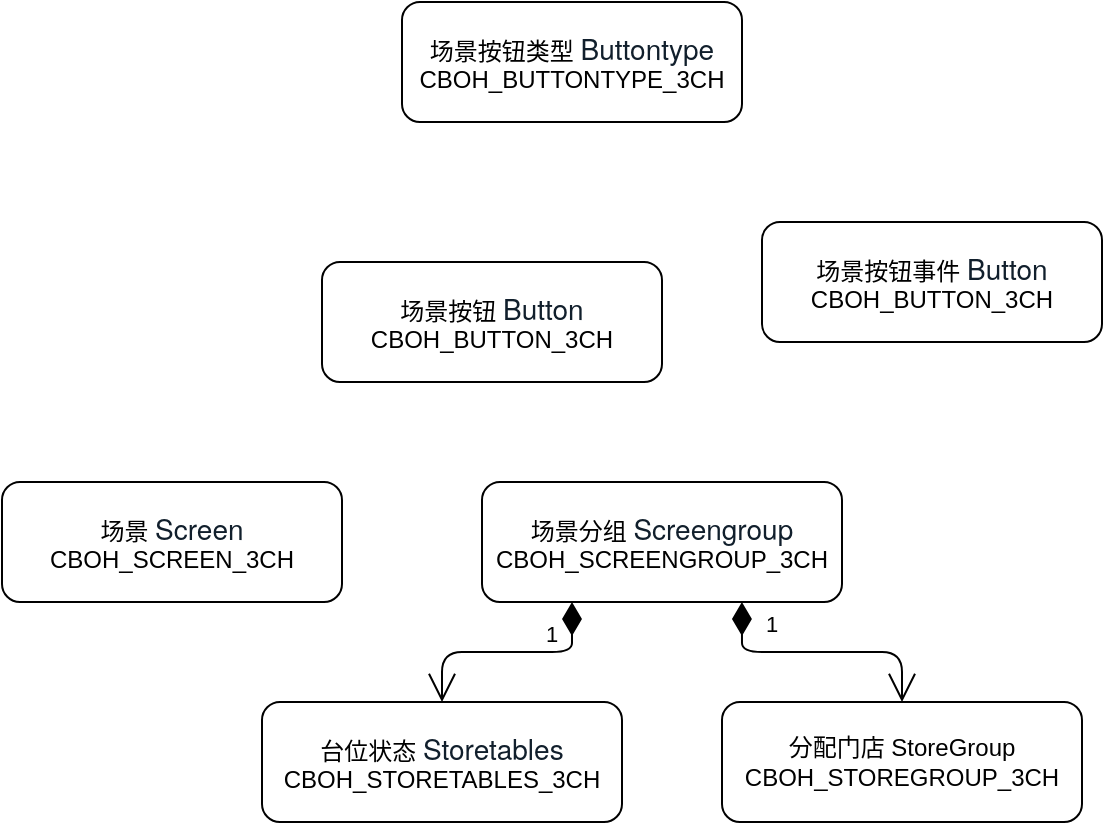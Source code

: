 <mxfile version="13.1.3" type="github">
  <diagram id="YHx0XzFwLg9iK7dxzwmQ" name="Page-1">
    <mxGraphModel dx="743" dy="415" grid="1" gridSize="10" guides="1" tooltips="1" connect="1" arrows="1" fold="1" page="1" pageScale="1" pageWidth="827" pageHeight="1169" math="0" shadow="0">
      <root>
        <mxCell id="0" />
        <mxCell id="1" parent="0" />
        <mxCell id="JaR2kYF_nCtYXL50B3zv-1" value="场景按钮类型&amp;nbsp;&lt;span style=&quot;color: rgb(17 , 31 , 44) ; font-family: &amp;#34;helvetica neue&amp;#34; ; font-size: 14px&quot;&gt;Buttontype&lt;/span&gt;&lt;br&gt;CBOH_BUTTONTYPE_3CH" style="rounded=1;whiteSpace=wrap;html=1;" vertex="1" parent="1">
          <mxGeometry x="270" y="130" width="170" height="60" as="geometry" />
        </mxCell>
        <mxCell id="JaR2kYF_nCtYXL50B3zv-2" value="场景按钮&amp;nbsp;&lt;span style=&quot;color: rgb(17 , 31 , 44) ; font-family: &amp;#34;helvetica neue&amp;#34; ; font-size: 14px&quot;&gt;Button&lt;/span&gt;&lt;br&gt;CBOH_BUTTON_3CH" style="rounded=1;whiteSpace=wrap;html=1;" vertex="1" parent="1">
          <mxGeometry x="230" y="260" width="170" height="60" as="geometry" />
        </mxCell>
        <mxCell id="JaR2kYF_nCtYXL50B3zv-3" value="场景按钮事件&amp;nbsp;&lt;span style=&quot;color: rgb(17 , 31 , 44) ; font-family: &amp;#34;helvetica neue&amp;#34; ; font-size: 14px&quot;&gt;Button&lt;/span&gt;&lt;br&gt;CBOH_BUTTON_3CH" style="rounded=1;whiteSpace=wrap;html=1;" vertex="1" parent="1">
          <mxGeometry x="450" y="240" width="170" height="60" as="geometry" />
        </mxCell>
        <mxCell id="JaR2kYF_nCtYXL50B3zv-4" value="场景分组&amp;nbsp;&lt;span style=&quot;color: rgb(17 , 31 , 44) ; font-family: &amp;#34;helvetica neue&amp;#34; ; font-size: 14px&quot;&gt;Screengroup&lt;/span&gt;&lt;br&gt;CBOH_SCREENGROUP_3CH" style="rounded=1;whiteSpace=wrap;html=1;" vertex="1" parent="1">
          <mxGeometry x="310" y="370" width="180" height="60" as="geometry" />
        </mxCell>
        <mxCell id="JaR2kYF_nCtYXL50B3zv-5" value="场景&amp;nbsp;&lt;span style=&quot;color: rgb(17 , 31 , 44) ; font-family: &amp;#34;helvetica neue&amp;#34; ; font-size: 14px&quot;&gt;Screen&lt;/span&gt;&lt;br&gt;CBOH_SCREEN_3CH" style="rounded=1;whiteSpace=wrap;html=1;" vertex="1" parent="1">
          <mxGeometry x="70" y="370" width="170" height="60" as="geometry" />
        </mxCell>
        <mxCell id="JaR2kYF_nCtYXL50B3zv-6" value="台位状态 &lt;font color=&quot;#111f2c&quot; face=&quot;helvetica neue&quot;&gt;&lt;span style=&quot;font-size: 14px&quot;&gt;Storetables&lt;/span&gt;&lt;/font&gt;&lt;br&gt;CBOH_STORETABLES_3CH" style="rounded=1;whiteSpace=wrap;html=1;" vertex="1" parent="1">
          <mxGeometry x="200" y="480" width="180" height="60" as="geometry" />
        </mxCell>
        <mxCell id="JaR2kYF_nCtYXL50B3zv-7" value="分配门店 StoreGroup&lt;br&gt;CBOH_STOREGROUP_3CH" style="rounded=1;whiteSpace=wrap;html=1;" vertex="1" parent="1">
          <mxGeometry x="430" y="480" width="180" height="60" as="geometry" />
        </mxCell>
        <mxCell id="JaR2kYF_nCtYXL50B3zv-8" value="1" style="endArrow=open;html=1;endSize=12;startArrow=diamondThin;startSize=14;startFill=1;edgeStyle=orthogonalEdgeStyle;align=left;verticalAlign=bottom;entryX=0.5;entryY=0;entryDx=0;entryDy=0;exitX=0.25;exitY=1;exitDx=0;exitDy=0;" edge="1" parent="1" source="JaR2kYF_nCtYXL50B3zv-4" target="JaR2kYF_nCtYXL50B3zv-6">
          <mxGeometry x="-0.565" y="-15" relative="1" as="geometry">
            <mxPoint x="330" y="430" as="sourcePoint" />
            <mxPoint x="490" y="430" as="targetPoint" />
            <Array as="points">
              <mxPoint x="355" y="455" />
              <mxPoint x="290" y="455" />
            </Array>
            <mxPoint x="-15" y="15" as="offset" />
          </mxGeometry>
        </mxCell>
        <mxCell id="JaR2kYF_nCtYXL50B3zv-10" value="1" style="endArrow=open;html=1;endSize=12;startArrow=diamondThin;startSize=14;startFill=1;edgeStyle=orthogonalEdgeStyle;align=left;verticalAlign=bottom;entryX=0.5;entryY=0;entryDx=0;entryDy=0;exitX=0.722;exitY=1;exitDx=0;exitDy=0;exitPerimeter=0;" edge="1" parent="1" source="JaR2kYF_nCtYXL50B3zv-4" target="JaR2kYF_nCtYXL50B3zv-7">
          <mxGeometry x="-0.692" y="10" relative="1" as="geometry">
            <mxPoint x="440" y="450" as="sourcePoint" />
            <mxPoint x="615" y="450" as="targetPoint" />
            <mxPoint as="offset" />
          </mxGeometry>
        </mxCell>
      </root>
    </mxGraphModel>
  </diagram>
</mxfile>
